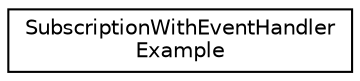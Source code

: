 digraph "Graphical Class Hierarchy"
{
  edge [fontname="Helvetica",fontsize="10",labelfontname="Helvetica",labelfontsize="10"];
  node [fontname="Helvetica",fontsize="10",shape=record];
  rankdir="LR";
  Node1 [label="SubscriptionWithEventHandler\lExample",height=0.2,width=0.4,color="black", fillcolor="white", style="filled",URL="$class_subscription_with_event_handler_example.html"];
}
